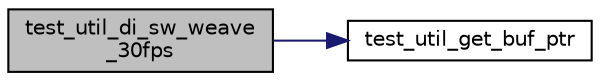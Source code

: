 digraph "test_util_di_sw_weave_30fps"
{
 // LATEX_PDF_SIZE
  edge [fontname="Helvetica",fontsize="10",labelfontname="Helvetica",labelfontsize="10"];
  node [fontname="Helvetica",fontsize="10",shape=record];
  rankdir="LR";
  Node1 [label="test_util_di_sw_weave\l_30fps",height=0.2,width=0.4,color="black", fillcolor="grey75", style="filled", fontcolor="black",tooltip="Deinterlace 2 fields from souce buf into dest new frame with software weave 30fps method."];
  Node1 -> Node2 [color="midnightblue",fontsize="10",style="solid"];
  Node2 [label="test_util_get_buf_ptr",height=0.2,width=0.4,color="black", fillcolor="white", style="filled",URL="$test__util_8h.html#a3585dc4f7b2fb7b4172374ffca12f069",tooltip="Get buffer virtual address."];
}
